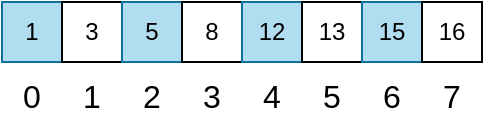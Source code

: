 <mxfile version="20.8.5" type="github">
  <diagram id="xb8P4gNRCWOiyWY3lECt" name="第 1 页">
    <mxGraphModel dx="1434" dy="1078" grid="0" gridSize="10" guides="1" tooltips="1" connect="1" arrows="1" fold="1" page="1" pageScale="1" pageWidth="827" pageHeight="1169" math="0" shadow="0">
      <root>
        <mxCell id="0" />
        <mxCell id="1" parent="0" />
        <mxCell id="TwxXEa0ajLt5vSesdO_o-12" value="1" style="whiteSpace=wrap;html=1;aspect=fixed;direction=south;fillColor=#b1ddf0;strokeColor=#10739e;" parent="1" vertex="1">
          <mxGeometry width="30" height="30" as="geometry" />
        </mxCell>
        <mxCell id="TwxXEa0ajLt5vSesdO_o-13" value="3" style="whiteSpace=wrap;html=1;aspect=fixed;direction=south;" parent="1" vertex="1">
          <mxGeometry x="30" width="30" height="30" as="geometry" />
        </mxCell>
        <mxCell id="TwxXEa0ajLt5vSesdO_o-14" value="5" style="whiteSpace=wrap;html=1;aspect=fixed;direction=south;fillColor=#b1ddf0;strokeColor=#10739e;" parent="1" vertex="1">
          <mxGeometry x="60" width="30" height="30" as="geometry" />
        </mxCell>
        <mxCell id="TwxXEa0ajLt5vSesdO_o-15" value="8" style="whiteSpace=wrap;html=1;aspect=fixed;direction=south;" parent="1" vertex="1">
          <mxGeometry x="90" width="30" height="30" as="geometry" />
        </mxCell>
        <mxCell id="TwxXEa0ajLt5vSesdO_o-16" value="12" style="whiteSpace=wrap;html=1;aspect=fixed;direction=south;fillColor=#b1ddf0;strokeColor=#10739e;" parent="1" vertex="1">
          <mxGeometry x="120" width="30" height="30" as="geometry" />
        </mxCell>
        <mxCell id="TwxXEa0ajLt5vSesdO_o-17" value="13" style="whiteSpace=wrap;html=1;aspect=fixed;direction=south;" parent="1" vertex="1">
          <mxGeometry x="150" width="30" height="30" as="geometry" />
        </mxCell>
        <mxCell id="TwxXEa0ajLt5vSesdO_o-18" value="15" style="whiteSpace=wrap;html=1;aspect=fixed;direction=south;fillColor=#b1ddf0;strokeColor=#10739e;" parent="1" vertex="1">
          <mxGeometry x="180" width="30" height="30" as="geometry" />
        </mxCell>
        <mxCell id="TwxXEa0ajLt5vSesdO_o-19" value="16" style="whiteSpace=wrap;html=1;aspect=fixed;direction=south;" parent="1" vertex="1">
          <mxGeometry x="210" width="30" height="30" as="geometry" />
        </mxCell>
        <mxCell id="TwxXEa0ajLt5vSesdO_o-60" value="0" style="text;html=1;strokeColor=none;fillColor=none;align=center;verticalAlign=middle;whiteSpace=wrap;rounded=0;fontSize=16;" parent="1" vertex="1">
          <mxGeometry x="4" y="40" width="22" height="13" as="geometry" />
        </mxCell>
        <mxCell id="TwxXEa0ajLt5vSesdO_o-62" value="1" style="text;html=1;strokeColor=none;fillColor=none;align=center;verticalAlign=middle;whiteSpace=wrap;rounded=0;fontSize=16;" parent="1" vertex="1">
          <mxGeometry x="34" y="40" width="22" height="13" as="geometry" />
        </mxCell>
        <mxCell id="TwxXEa0ajLt5vSesdO_o-63" value="2" style="text;html=1;strokeColor=none;fillColor=none;align=center;verticalAlign=middle;whiteSpace=wrap;rounded=0;fontSize=16;" parent="1" vertex="1">
          <mxGeometry x="64" y="40" width="22" height="13" as="geometry" />
        </mxCell>
        <mxCell id="TwxXEa0ajLt5vSesdO_o-64" value="3" style="text;html=1;strokeColor=none;fillColor=none;align=center;verticalAlign=middle;whiteSpace=wrap;rounded=0;fontSize=16;" parent="1" vertex="1">
          <mxGeometry x="94" y="40" width="22" height="13" as="geometry" />
        </mxCell>
        <mxCell id="TwxXEa0ajLt5vSesdO_o-65" value="4" style="text;html=1;strokeColor=none;fillColor=none;align=center;verticalAlign=middle;whiteSpace=wrap;rounded=0;fontSize=16;" parent="1" vertex="1">
          <mxGeometry x="124" y="40" width="22" height="13" as="geometry" />
        </mxCell>
        <mxCell id="TwxXEa0ajLt5vSesdO_o-66" value="5" style="text;html=1;strokeColor=none;fillColor=none;align=center;verticalAlign=middle;whiteSpace=wrap;rounded=0;fontSize=16;" parent="1" vertex="1">
          <mxGeometry x="154" y="40" width="22" height="13" as="geometry" />
        </mxCell>
        <mxCell id="TwxXEa0ajLt5vSesdO_o-67" value="6" style="text;html=1;strokeColor=none;fillColor=none;align=center;verticalAlign=middle;whiteSpace=wrap;rounded=0;fontSize=16;" parent="1" vertex="1">
          <mxGeometry x="184" y="40" width="22" height="13" as="geometry" />
        </mxCell>
        <mxCell id="TwxXEa0ajLt5vSesdO_o-68" value="7" style="text;html=1;strokeColor=none;fillColor=none;align=center;verticalAlign=middle;whiteSpace=wrap;rounded=0;fontSize=16;" parent="1" vertex="1">
          <mxGeometry x="214" y="40" width="22" height="13" as="geometry" />
        </mxCell>
      </root>
    </mxGraphModel>
  </diagram>
</mxfile>
